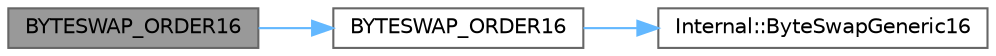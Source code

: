 digraph "BYTESWAP_ORDER16"
{
 // INTERACTIVE_SVG=YES
 // LATEX_PDF_SIZE
  bgcolor="transparent";
  edge [fontname=Helvetica,fontsize=10,labelfontname=Helvetica,labelfontsize=10];
  node [fontname=Helvetica,fontsize=10,shape=box,height=0.2,width=0.4];
  rankdir="LR";
  Node1 [id="Node000001",label="BYTESWAP_ORDER16",height=0.2,width=0.4,color="gray40", fillcolor="grey60", style="filled", fontcolor="black",tooltip=" "];
  Node1 -> Node2 [id="edge1_Node000001_Node000002",color="steelblue1",style="solid",tooltip=" "];
  Node2 [id="Node000002",label="BYTESWAP_ORDER16",height=0.2,width=0.4,color="grey40", fillcolor="white", style="filled",URL="$dc/dd7/ByteSwap_8h.html#aef13c6fbd093101a908e2d0f57a46a86",tooltip=" "];
  Node2 -> Node3 [id="edge2_Node000002_Node000003",color="steelblue1",style="solid",tooltip=" "];
  Node3 [id="Node000003",label="Internal::ByteSwapGeneric16",height=0.2,width=0.4,color="grey40", fillcolor="white", style="filled",URL="$df/d93/namespaceInternal.html#af5e0fa9383b15b46c4ce12af0a01e43f",tooltip=" "];
}
